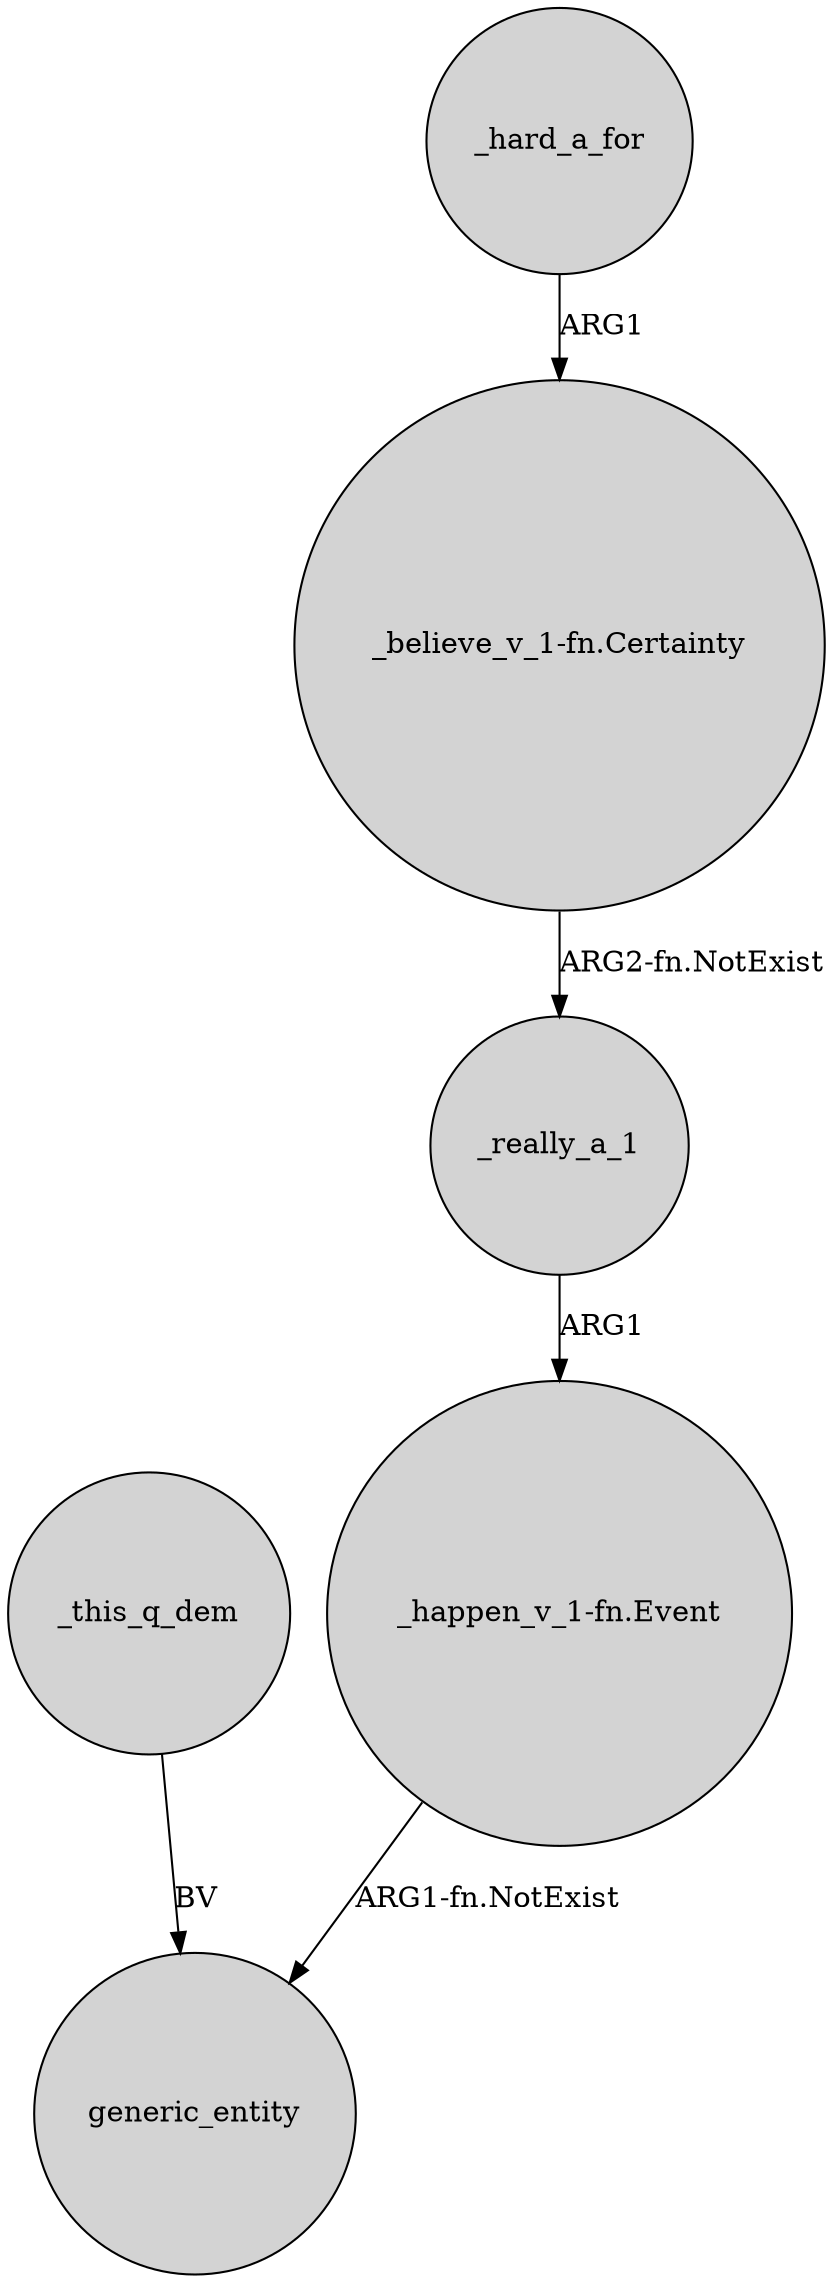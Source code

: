 digraph {
	node [shape=circle style=filled]
	_really_a_1 -> "_happen_v_1-fn.Event" [label=ARG1]
	_hard_a_for -> "_believe_v_1-fn.Certainty" [label=ARG1]
	_this_q_dem -> generic_entity [label=BV]
	"_believe_v_1-fn.Certainty" -> _really_a_1 [label="ARG2-fn.NotExist"]
	"_happen_v_1-fn.Event" -> generic_entity [label="ARG1-fn.NotExist"]
}
